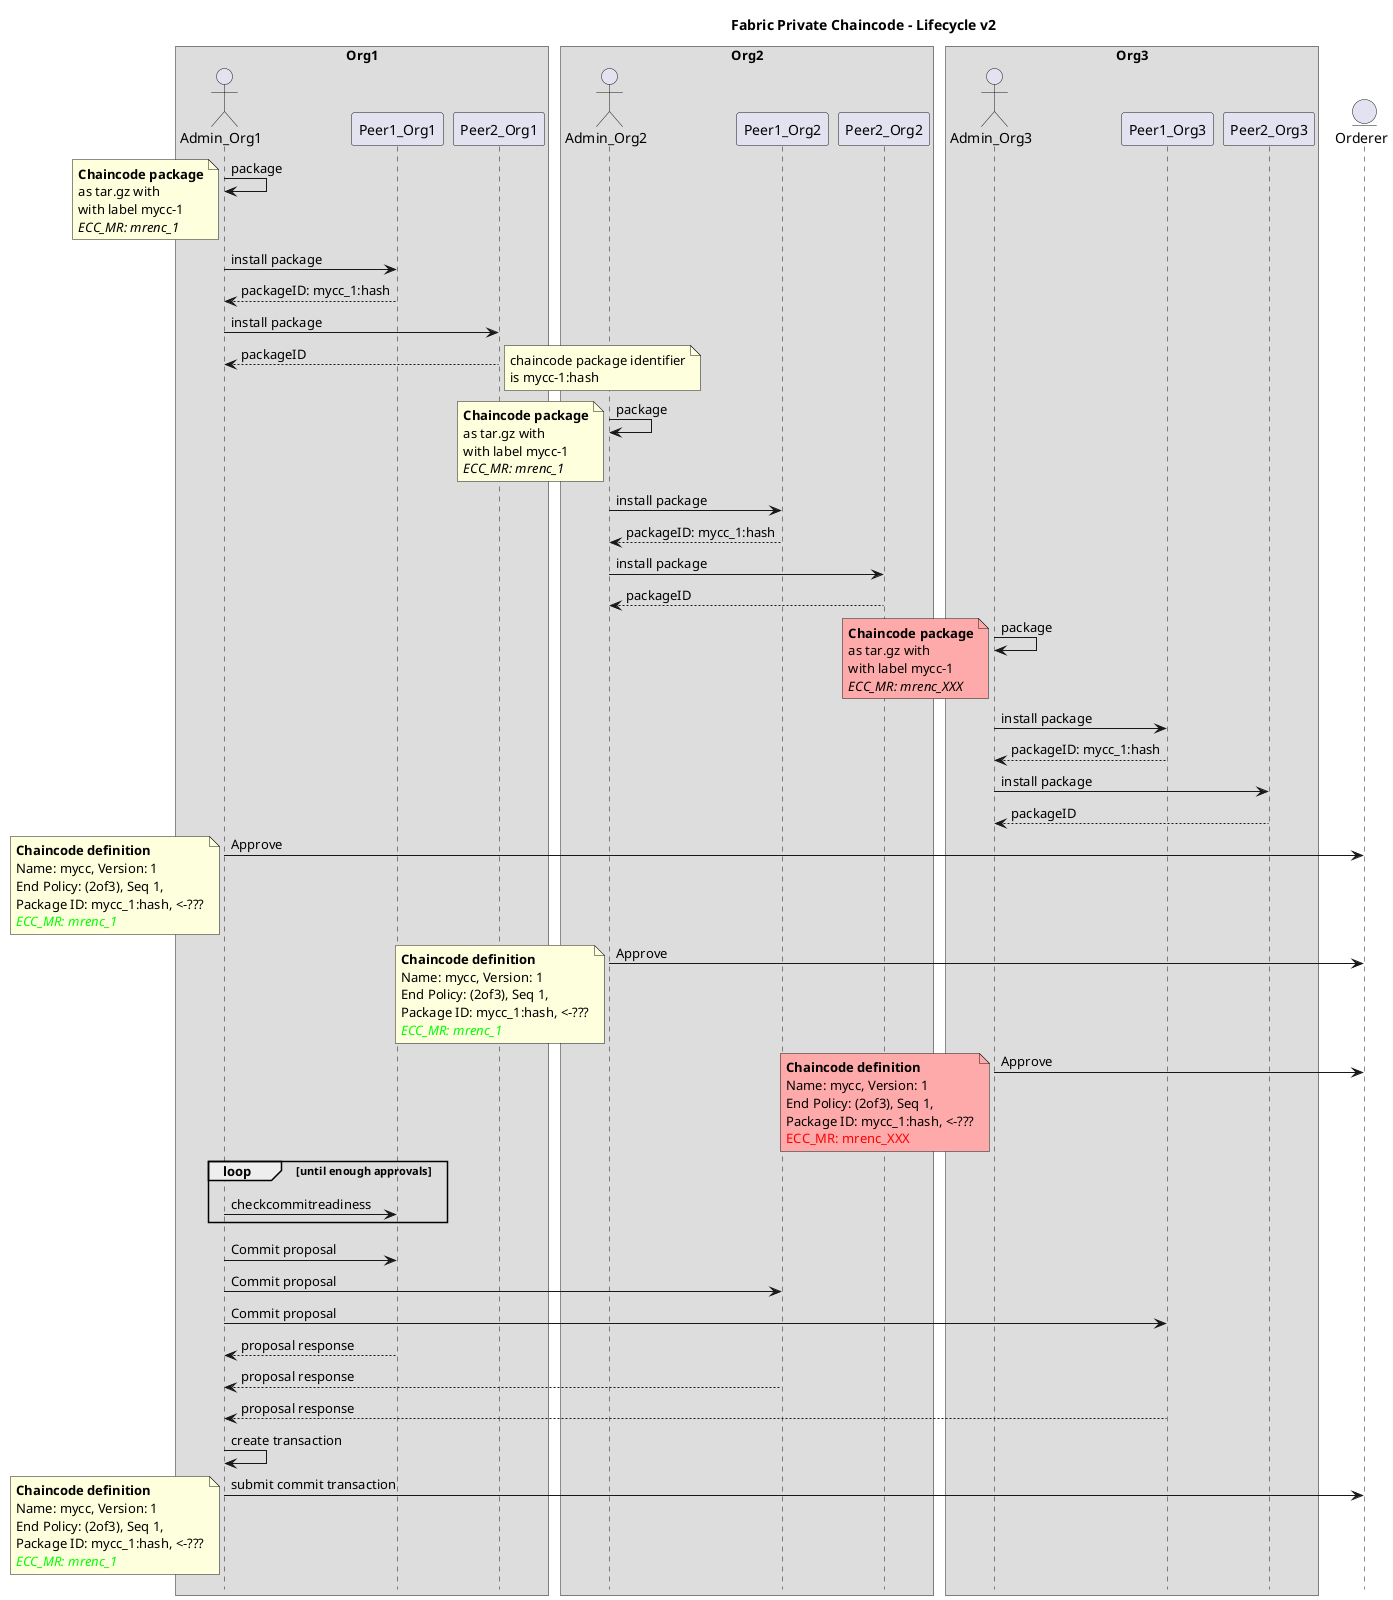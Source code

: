 /'
    Copyright Intel Corp. All Rights Reserved.
    Copyright IBM Corp. All Rights Reserved.

    SPDX-License-Identifier: Apache-2.0
'/

@startuml

'- force wrapping of longer text
'skinparam wrapWidth 400

!pragma teoz true

hide footbox
title Foot Box removed

title Fabric Private Chaincode - Lifecycle v2

box "Org1"
actor	Admin_Org1
participant Peer1_Org1
participant Peer2_Org1
end box

box "Org2"
actor	Admin_Org2
participant Peer1_Org2
participant Peer2_Org2
end box

box "Org3"
actor	Admin_Org3
participant Peer1_Org3
participant Peer2_Org3
end box

entity Orderer


Admin_Org1 -> Admin_Org1 : package
note left
	**Chaincode package**
	as tar.gz with
	with label mycc-1
	//ECC_MR: mrenc_1//
end note

Admin_Org1 -> Peer1_Org1 : install package
return packageID: mycc_1:hash
Admin_Org1 -> Peer2_Org1 : install package
return packageID
note right
	chaincode package identifier
	is mycc-1:hash
end note

Admin_Org2 -> Admin_Org2 : package
note left
	**Chaincode package**
	as tar.gz with
	with label mycc-1
	//ECC_MR: mrenc_1//
end note

Admin_Org2 -> Peer1_Org2 : install package
return packageID: mycc_1:hash
Admin_Org2 -> Peer2_Org2 : install package
return packageID

Admin_Org3 -> Admin_Org3 : package
note left #FFAAAA
	**Chaincode package**
	as tar.gz with
	with label mycc-1
	//ECC_MR: mrenc_XXX//
end note

Admin_Org3 -> Peer1_Org3 : install package
return packageID: mycc_1:hash
Admin_Org3 -> Peer2_Org3 : install package
return packageID


Admin_Org1 -> Orderer : Approve
note left
	**Chaincode definition**
	Name: mycc, Version: 1
	End Policy: (2of3), Seq 1,
	Package ID: mycc_1:hash, <-???
	//<color #00FF00>ECC_MR: mrenc_1</color>//
end note

Admin_Org2 -> Orderer : Approve
note left
	**Chaincode definition**
	Name: mycc, Version: 1
	End Policy: (2of3), Seq 1,
	Package ID: mycc_1:hash, <-???
	//<color #00FF00>ECC_MR: mrenc_1</color>//
end note

Admin_Org3 -> Orderer : Approve
note left #FFAAAA
	**Chaincode definition**
	Name: mycc, Version: 1
	End Policy: (2of3), Seq 1,
	Package ID: mycc_1:hash, <-???
	<color #FF0000>ECC_MR: mrenc_XXX</color>
end note

loop until enough approvals
	Admin_Org1 -> Peer1_Org1 : checkcommitreadiness
end


Admin_Org1 -> Peer1_Org1 : Commit proposal
Admin_Org1 -> Peer1_Org2 : Commit proposal
Admin_Org1 -> Peer1_Org3 : Commit proposal

Peer1_Org1 --> Admin_Org1: proposal response
Peer1_Org2 --> Admin_Org1: proposal response
Peer1_Org3 --> Admin_Org1: proposal response

Admin_Org1 -> Admin_Org1 : create transaction
Admin_Org1 -> Orderer : submit commit transaction
note left
	**Chaincode definition**
	Name: mycc, Version: 1
	End Policy: (2of3), Seq 1,
	Package ID: mycc_1:hash, <-???
	//<color #00FF00>ECC_MR: mrenc_1</color>//
end note


@enduml